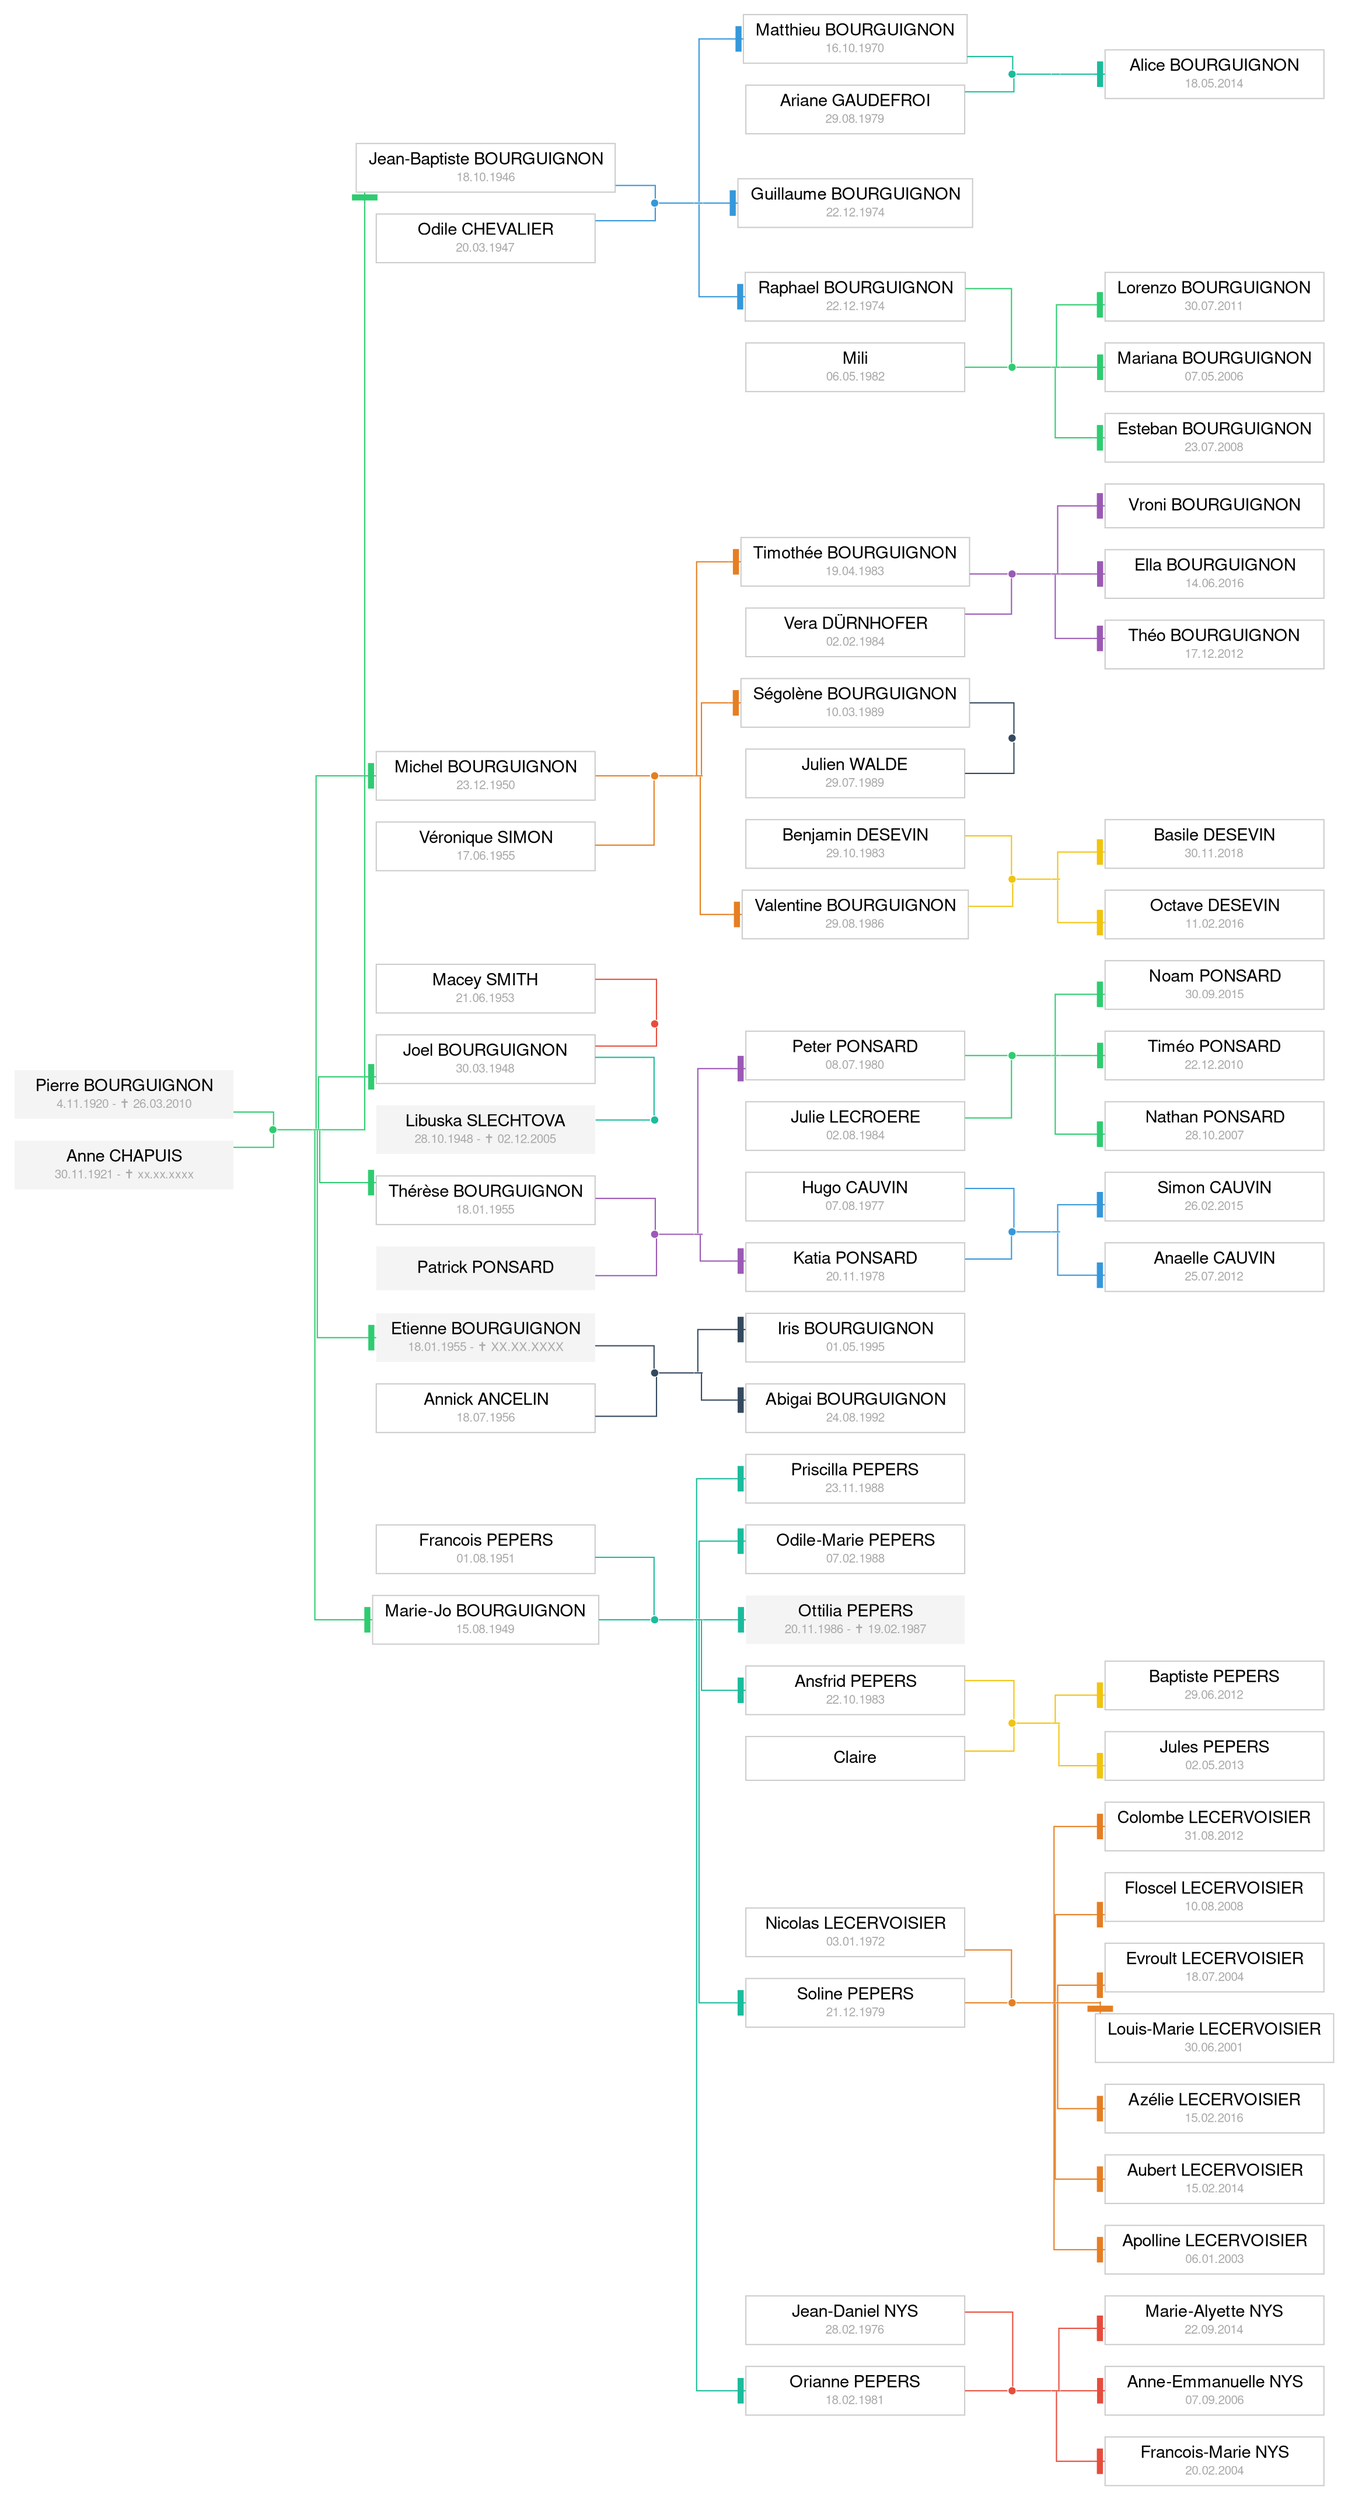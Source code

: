 digraph G {
  edge [
    dir="none"
    color="#cccccc"
  ]
  
  node [
    shape="box"
    style="filled"
    fontname="Helvetica, Arial, sans-serif"
    width=2.5
    fillcolor="white"
    color="#cccccc"
  ]
  
  rankdir="LR"
  ranksep=0.4
  splines="ortho"
  
  subgraph cluster_family_0 {
    label=""
    style="invis"
    margin=0
    
    # Family [Matthieu BOURGUIGNON, Ariane GAUDEFROI] -> [Alice BOURGUIGNON]
    # -------------------------------------------------------------------------
    
    union_0 [
      fillcolor="#1abc9c"
      shape="circle"
      style="filled"
      penwidth=1
      color="white"
      label=""
      height=0.1
      width=0.1
    ]
    
    {"Matthieu BOURGUIGNON", "Ariane GAUDEFROI"} -> union_0 [
      color="#1abc9c"
      weight=2
    ]
    union_0 -> siblings_0 [
      color="#1abc9c"
      weight=3
    ]
    siblings_0 [
      fillcolor="#1abc9c"
      shape="box"
      style="filled"
      label=""
      height=0.005
      penwidth=0
      width=0.1
    ]
    siblings_0 -> {"Alice BOURGUIGNON"} [
      color="#1abc9c"
      dir="forward"
      arrowhead="tee"
      arrowsize=2
      weight=2
    ]
  }
  
  subgraph cluster_family_1 {
    label=""
    style="invis"
    margin=0
    
    # Family [Raphael BOURGUIGNON, Mili] -> [Esteban BOURGUIGNON, Mariana BOURGUIGNON, Lorenzo BOURGUIGNON]
    # -------------------------------------------------------------------------
    
    union_1 [
      fillcolor="#2ecc71"
      shape="circle"
      style="filled"
      penwidth=1
      color="white"
      label=""
      height=0.1
      width=0.1
    ]
    
    {"Raphael BOURGUIGNON", Mili} -> union_1 [
      color="#2ecc71"
      weight=2
    ]
    union_1 -> siblings_1 [
      color="#2ecc71"
      weight=3
    ]
    siblings_1 [
      fillcolor="#2ecc71"
      shape="box"
      style="filled"
      label=""
      height=0.005
      penwidth=0
      width=0.1
    ]
    siblings_1 -> {"Esteban BOURGUIGNON", "Mariana BOURGUIGNON", "Lorenzo BOURGUIGNON"} [
      color="#2ecc71"
      dir="forward"
      arrowhead="tee"
      arrowsize=2
      weight=2
    ]
  }
  
  subgraph cluster_family_2 {
    label=""
    style="invis"
    margin=0
    
    # Family [Jean-Baptiste BOURGUIGNON, Odile CHEVALIER] -> [Matthieu BOURGUIGNON, Raphael BOURGUIGNON, Guillaume BOURGUIGNON]
    # -------------------------------------------------------------------------
    
    union_2 [
      fillcolor="#3498db"
      shape="circle"
      style="filled"
      penwidth=1
      color="white"
      label=""
      height=0.1
      width=0.1
    ]
    
    {"Jean-Baptiste BOURGUIGNON", "Odile CHEVALIER"} -> union_2 [
      color="#3498db"
      weight=2
    ]
    union_2 -> siblings_2 [
      color="#3498db"
      weight=3
    ]
    siblings_2 [
      fillcolor="#3498db"
      shape="box"
      style="filled"
      label=""
      height=0.005
      penwidth=0
      width=0.1
    ]
    siblings_2 -> {"Matthieu BOURGUIGNON", "Raphael BOURGUIGNON", "Guillaume BOURGUIGNON"} [
      color="#3498db"
      dir="forward"
      arrowhead="tee"
      arrowsize=2
      weight=2
    ]
  }
  
  subgraph cluster_family_3 {
    label=""
    style="invis"
    margin=0
    
    # Family [Timothée BOURGUIGNON, Vera DÜRNHOFER] -> [Théo BOURGUIGNON, Ella BOURGUIGNON, Vroni BOURGUIGNON]
    # -------------------------------------------------------------------------
    
    union_3 [
      fillcolor="#9b59b6"
      shape="circle"
      style="filled"
      penwidth=1
      color="white"
      label=""
      height=0.1
      width=0.1
    ]
    
    {"Timothée BOURGUIGNON", "Vera DÜRNHOFER"} -> union_3 [
      color="#9b59b6"
      weight=2
    ]
    union_3 -> siblings_3 [
      color="#9b59b6"
      weight=3
    ]
    siblings_3 [
      fillcolor="#9b59b6"
      shape="box"
      style="filled"
      label=""
      height=0.005
      penwidth=0
      width=0.1
    ]
    siblings_3 -> {"Théo BOURGUIGNON", "Ella BOURGUIGNON", "Vroni BOURGUIGNON"} [
      color="#9b59b6"
      dir="forward"
      arrowhead="tee"
      arrowsize=2
      weight=2
    ]
  }
  
  subgraph cluster_family_4 {
    label=""
    style="invis"
    margin=0
    
    # Family [Ségolène BOURGUIGNON, Julien WALDE] -> []
    # -------------------------------------------------------------------------
    
    union_4 [
      fillcolor="#34495e"
      shape="circle"
      style="filled"
      penwidth=1
      color="white"
      label=""
      height=0.1
      width=0.1
    ]
    
    {"Ségolène BOURGUIGNON", "Julien WALDE"} -> union_4 [
      color="#34495e"
      weight=2
    ]
  }
  
  subgraph cluster_family_5 {
    label=""
    style="invis"
    margin=0
    
    # Family [Benjamin DESEVIN, Valentine BOURGUIGNON] -> [Octave DESEVIN, Basile DESEVIN]
    # -------------------------------------------------------------------------
    
    union_5 [
      fillcolor="#f1c40f"
      shape="circle"
      style="filled"
      penwidth=1
      color="white"
      label=""
      height=0.1
      width=0.1
    ]
    
    {"Benjamin DESEVIN", "Valentine BOURGUIGNON"} -> union_5 [
      color="#f1c40f"
      weight=2
    ]
    union_5 -> siblings_5 [
      color="#f1c40f"
      weight=3
    ]
    siblings_5 [
      fillcolor="#f1c40f"
      shape="box"
      style="filled"
      label=""
      height=0.005
      penwidth=0
      width=0.1
    ]
    siblings_5 -> {"Octave DESEVIN", "Basile DESEVIN"} [
      color="#f1c40f"
      dir="forward"
      arrowhead="tee"
      arrowsize=2
      weight=2
    ]
  }
  
  subgraph cluster_family_6 {
    label=""
    style="invis"
    margin=0
    
    # Family [Michel BOURGUIGNON, Véronique SIMON] -> [Timothée BOURGUIGNON, Valentine BOURGUIGNON, Ségolène BOURGUIGNON]
    # -------------------------------------------------------------------------
    
    union_6 [
      fillcolor="#e67e22"
      shape="circle"
      style="filled"
      penwidth=1
      color="white"
      label=""
      height=0.1
      width=0.1
    ]
    
    {"Michel BOURGUIGNON", "Véronique SIMON"} -> union_6 [
      color="#e67e22"
      weight=2
    ]
    union_6 -> siblings_6 [
      color="#e67e22"
      weight=3
    ]
    siblings_6 [
      fillcolor="#e67e22"
      shape="box"
      style="filled"
      label=""
      height=0.005
      penwidth=0
      width=0.1
    ]
    siblings_6 -> {"Timothée BOURGUIGNON", "Valentine BOURGUIGNON", "Ségolène BOURGUIGNON"} [
      color="#e67e22"
      dir="forward"
      arrowhead="tee"
      arrowsize=2
      weight=2
    ]
  }
  
  subgraph cluster_family_7 {
    label=""
    style="invis"
    margin=0
    
    # Family [Joel BOURGUIGNON, Macey SMITH] -> []
    # -------------------------------------------------------------------------
    
    union_7 [
      fillcolor="#e74c3c"
      shape="circle"
      style="filled"
      penwidth=1
      color="white"
      label=""
      height=0.1
      width=0.1
    ]
    
    {"Joel BOURGUIGNON", "Macey SMITH"} -> union_7 [
      color="#e74c3c"
      weight=2
    ]
  }
  
  subgraph cluster_family_8 {
    label=""
    style="invis"
    margin=0
    
    # Family [Joel BOURGUIGNON, Libuska SLECHTOVA] -> []
    # -------------------------------------------------------------------------
    
    union_8 [
      fillcolor="#1abc9c"
      shape="circle"
      style="filled"
      penwidth=1
      color="white"
      label=""
      height=0.1
      width=0.1
    ]
    
    {"Joel BOURGUIGNON", "Libuska SLECHTOVA"} -> union_8 [
      color="#1abc9c"
      weight=2
    ]
  }
  
  subgraph cluster_family_9 {
    label=""
    style="invis"
    margin=0
    
    # Family [Peter PONSARD, Julie LECROERE] -> [Nathan PONSARD, Timéo PONSARD, Noam PONSARD]
    # -------------------------------------------------------------------------
    
    union_9 [
      fillcolor="#2ecc71"
      shape="circle"
      style="filled"
      penwidth=1
      color="white"
      label=""
      height=0.1
      width=0.1
    ]
    
    {"Peter PONSARD", "Julie LECROERE"} -> union_9 [
      color="#2ecc71"
      weight=2
    ]
    union_9 -> siblings_9 [
      color="#2ecc71"
      weight=3
    ]
    siblings_9 [
      fillcolor="#2ecc71"
      shape="box"
      style="filled"
      label=""
      height=0.005
      penwidth=0
      width=0.1
    ]
    siblings_9 -> {"Nathan PONSARD", "Timéo PONSARD", "Noam PONSARD"} [
      color="#2ecc71"
      dir="forward"
      arrowhead="tee"
      arrowsize=2
      weight=2
    ]
  }
  
  subgraph cluster_family_10 {
    label=""
    style="invis"
    margin=0
    
    # Family [Hugo CAUVIN, Katia PONSARD] -> [Anaelle CAUVIN, Simon CAUVIN]
    # -------------------------------------------------------------------------
    
    union_10 [
      fillcolor="#3498db"
      shape="circle"
      style="filled"
      penwidth=1
      color="white"
      label=""
      height=0.1
      width=0.1
    ]
    
    {"Hugo CAUVIN", "Katia PONSARD"} -> union_10 [
      color="#3498db"
      weight=2
    ]
    union_10 -> siblings_10 [
      color="#3498db"
      weight=3
    ]
    siblings_10 [
      fillcolor="#3498db"
      shape="box"
      style="filled"
      label=""
      height=0.005
      penwidth=0
      width=0.1
    ]
    siblings_10 -> {"Anaelle CAUVIN", "Simon CAUVIN"} [
      color="#3498db"
      dir="forward"
      arrowhead="tee"
      arrowsize=2
      weight=2
    ]
  }
  
  subgraph cluster_family_11 {
    label=""
    style="invis"
    margin=0
    
    # Family [Thérèse BOURGUIGNON, Patrick PONSARD] -> [Peter PONSARD, Katia PONSARD]
    # -------------------------------------------------------------------------
    
    union_11 [
      fillcolor="#9b59b6"
      shape="circle"
      style="filled"
      penwidth=1
      color="white"
      label=""
      height=0.1
      width=0.1
    ]
    
    {"Thérèse BOURGUIGNON", "Patrick PONSARD"} -> union_11 [
      color="#9b59b6"
      weight=2
    ]
    union_11 -> siblings_11 [
      color="#9b59b6"
      weight=3
    ]
    siblings_11 [
      fillcolor="#9b59b6"
      shape="box"
      style="filled"
      label=""
      height=0.005
      penwidth=0
      width=0.1
    ]
    siblings_11 -> {"Peter PONSARD", "Katia PONSARD"} [
      color="#9b59b6"
      dir="forward"
      arrowhead="tee"
      arrowsize=2
      weight=2
    ]
  }
  
  subgraph cluster_family_12 {
    label=""
    style="invis"
    margin=0
    
    # Family [Etienne BOURGUIGNON, Annick ANCELIN] -> [Abigai BOURGUIGNON, Iris BOURGUIGNON]
    # -------------------------------------------------------------------------
    
    union_12 [
      fillcolor="#34495e"
      shape="circle"
      style="filled"
      penwidth=1
      color="white"
      label=""
      height=0.1
      width=0.1
    ]
    
    {"Etienne BOURGUIGNON", "Annick ANCELIN"} -> union_12 [
      color="#34495e"
      weight=2
    ]
    union_12 -> siblings_12 [
      color="#34495e"
      weight=3
    ]
    siblings_12 [
      fillcolor="#34495e"
      shape="box"
      style="filled"
      label=""
      height=0.005
      penwidth=0
      width=0.1
    ]
    siblings_12 -> {"Abigai BOURGUIGNON", "Iris BOURGUIGNON"} [
      color="#34495e"
      dir="forward"
      arrowhead="tee"
      arrowsize=2
      weight=2
    ]
  }
  
  subgraph cluster_family_13 {
    label=""
    style="invis"
    margin=0
    
    # Family [Ansfrid PEPERS, Claire] -> [Jules PEPERS, Baptiste PEPERS]
    # -------------------------------------------------------------------------
    
    union_13 [
      fillcolor="#f1c40f"
      shape="circle"
      style="filled"
      penwidth=1
      color="white"
      label=""
      height=0.1
      width=0.1
    ]
    
    {"Ansfrid PEPERS", Claire} -> union_13 [
      color="#f1c40f"
      weight=2
    ]
    union_13 -> siblings_13 [
      color="#f1c40f"
      weight=3
    ]
    siblings_13 [
      fillcolor="#f1c40f"
      shape="box"
      style="filled"
      label=""
      height=0.005
      penwidth=0
      width=0.1
    ]
    siblings_13 -> {"Jules PEPERS", "Baptiste PEPERS"} [
      color="#f1c40f"
      dir="forward"
      arrowhead="tee"
      arrowsize=2
      weight=2
    ]
  }
  
  subgraph cluster_family_14 {
    label=""
    style="invis"
    margin=0
    
    # Family [Nicolas LECERVOISIER, Soline PEPERS] -> [Apolline LECERVOISIER, Aubert LECERVOISIER, Azélie LECERVOISIER, Louis-Marie LECERVOISIER, Evroult LECERVOISIER, Floscel LECERVOISIER, Colombe LECERVOISIER]
    # -------------------------------------------------------------------------
    
    union_14 [
      fillcolor="#e67e22"
      shape="circle"
      style="filled"
      penwidth=1
      color="white"
      label=""
      height=0.1
      width=0.1
    ]
    
    {"Nicolas LECERVOISIER", "Soline PEPERS"} -> union_14 [
      color="#e67e22"
      weight=2
    ]
    union_14 -> siblings_14 [
      color="#e67e22"
      weight=3
    ]
    siblings_14 [
      fillcolor="#e67e22"
      shape="box"
      style="filled"
      label=""
      height=0.005
      penwidth=0
      width=0.1
    ]
    siblings_14 -> {"Apolline LECERVOISIER", "Aubert LECERVOISIER", "Azélie LECERVOISIER", "Louis-Marie LECERVOISIER", "Evroult LECERVOISIER", "Floscel LECERVOISIER", "Colombe LECERVOISIER"} [
      color="#e67e22"
      dir="forward"
      arrowhead="tee"
      arrowsize=2
      weight=2
    ]
  }
  
  subgraph cluster_family_15 {
    label=""
    style="invis"
    margin=0
    
    # Family [Jean-Daniel NYS, Orianne PEPERS] -> [Francois-Marie NYS, Anne-Emmanuelle NYS, Marie-Alyette NYS]
    # -------------------------------------------------------------------------
    
    union_15 [
      fillcolor="#e74c3c"
      shape="circle"
      style="filled"
      penwidth=1
      color="white"
      label=""
      height=0.1
      width=0.1
    ]
    
    {"Jean-Daniel NYS", "Orianne PEPERS"} -> union_15 [
      color="#e74c3c"
      weight=2
    ]
    union_15 -> siblings_15 [
      color="#e74c3c"
      weight=3
    ]
    siblings_15 [
      fillcolor="#e74c3c"
      shape="box"
      style="filled"
      label=""
      height=0.005
      penwidth=0
      width=0.1
    ]
    siblings_15 -> {"Francois-Marie NYS", "Anne-Emmanuelle NYS", "Marie-Alyette NYS"} [
      color="#e74c3c"
      dir="forward"
      arrowhead="tee"
      arrowsize=2
      weight=2
    ]
  }
  
  subgraph cluster_family_16 {
    label=""
    style="invis"
    margin=0
    
    # Family [Francois PEPERS, Marie-Jo BOURGUIGNON] -> [Ansfrid PEPERS, Soline PEPERS, Orianne PEPERS, Ottilia PEPERS, Odile-Marie PEPERS, Priscilla PEPERS]
    # -------------------------------------------------------------------------
    
    union_16 [
      fillcolor="#1abc9c"
      shape="circle"
      style="filled"
      penwidth=1
      color="white"
      label=""
      height=0.1
      width=0.1
    ]
    
    {"Francois PEPERS", "Marie-Jo BOURGUIGNON"} -> union_16 [
      color="#1abc9c"
      weight=2
    ]
    union_16 -> siblings_16 [
      color="#1abc9c"
      weight=3
    ]
    siblings_16 [
      fillcolor="#1abc9c"
      shape="box"
      style="filled"
      label=""
      height=0.005
      penwidth=0
      width=0.1
    ]
    siblings_16 -> {"Ansfrid PEPERS", "Soline PEPERS", "Orianne PEPERS", "Ottilia PEPERS", "Odile-Marie PEPERS", "Priscilla PEPERS"} [
      color="#1abc9c"
      dir="forward"
      arrowhead="tee"
      arrowsize=2
      weight=2
    ]
  }
  
  subgraph cluster_family_17 {
    label=""
    style="invis"
    margin=0
    
    # Family [Pierre BOURGUIGNON, Anne CHAPUIS] -> [Jean-Baptiste BOURGUIGNON, Joel BOURGUIGNON, Marie-Jo BOURGUIGNON, Michel BOURGUIGNON, Thérèse BOURGUIGNON, Etienne BOURGUIGNON]
    # -------------------------------------------------------------------------
    
    union_17 [
      fillcolor="#2ecc71"
      shape="circle"
      style="filled"
      penwidth=1
      color="white"
      label=""
      height=0.1
      width=0.1
    ]
    
    {"Pierre BOURGUIGNON", "Anne CHAPUIS"} -> union_17 [
      color="#2ecc71"
      weight=2
    ]
    union_17 -> siblings_17 [
      color="#2ecc71"
      weight=3
    ]
    siblings_17 [
      fillcolor="#2ecc71"
      shape="box"
      style="filled"
      label=""
      height=0.005
      penwidth=0
      width=0.1
    ]
    siblings_17 -> {"Jean-Baptiste BOURGUIGNON", "Joel BOURGUIGNON", "Marie-Jo BOURGUIGNON", "Michel BOURGUIGNON", "Thérèse BOURGUIGNON", "Etienne BOURGUIGNON"} [
      color="#2ecc71"
      dir="forward"
      arrowhead="tee"
      arrowsize=2
      weight=2
    ]
  }
  "Véronique SIMON" [
    label=<<table align="center" border="0" cellpadding="0" cellspacing="2" width="4"><tr><td align="center">Véronique SIMON</td></tr><tr><td align="center"><font point-size="10" color="#aaaaaa">17.06.1955</font></td></tr></table>>
  ]
  "Michel BOURGUIGNON" [
    label=<<table align="center" border="0" cellpadding="0" cellspacing="2" width="4"><tr><td align="center">Michel BOURGUIGNON</td></tr><tr><td align="center"><font point-size="10" color="#aaaaaa">23.12.1950</font></td></tr></table>>
  ]
  "Timothée BOURGUIGNON" [
    label=<<table align="center" border="0" cellpadding="0" cellspacing="2" width="4"><tr><td align="center">Timothée BOURGUIGNON</td></tr><tr><td align="center"><font point-size="10" color="#aaaaaa">19.04.1983</font></td></tr></table>>
  ]
  "Vera DÜRNHOFER" [
    label=<<table align="center" border="0" cellpadding="0" cellspacing="2" width="4"><tr><td align="center">Vera DÜRNHOFER</td></tr><tr><td align="center"><font point-size="10" color="#aaaaaa">02.02.1984</font></td></tr></table>>
  ]
  "Théo BOURGUIGNON" [
    label=<<table align="center" border="0" cellpadding="0" cellspacing="2" width="4"><tr><td align="center">Théo BOURGUIGNON</td></tr><tr><td align="center"><font point-size="10" color="#aaaaaa">17.12.2012</font></td></tr></table>>
  ]
  "Ella BOURGUIGNON" [
    label=<<table align="center" border="0" cellpadding="0" cellspacing="2" width="4"><tr><td align="center">Ella BOURGUIGNON</td></tr><tr><td align="center"><font point-size="10" color="#aaaaaa">14.06.2016</font></td></tr></table>>
  ]
  "Valentine BOURGUIGNON" [
    label=<<table align="center" border="0" cellpadding="0" cellspacing="2" width="4"><tr><td align="center">Valentine BOURGUIGNON</td></tr><tr><td align="center"><font point-size="10" color="#aaaaaa">29.08.1986</font></td></tr></table>>
  ]
  "Benjamin DESEVIN" [
    label=<<table align="center" border="0" cellpadding="0" cellspacing="2" width="4"><tr><td align="center">Benjamin DESEVIN</td></tr><tr><td align="center"><font point-size="10" color="#aaaaaa">29.10.1983</font></td></tr></table>>
  ]
  "Octave DESEVIN" [
    label=<<table align="center" border="0" cellpadding="0" cellspacing="2" width="4"><tr><td align="center">Octave DESEVIN</td></tr><tr><td align="center"><font point-size="10" color="#aaaaaa">11.02.2016</font></td></tr></table>>
  ]
  "Basile DESEVIN" [
    label=<<table align="center" border="0" cellpadding="0" cellspacing="2" width="4"><tr><td align="center">Basile DESEVIN</td></tr><tr><td align="center"><font point-size="10" color="#aaaaaa">30.11.2018</font></td></tr></table>>
  ]
  "Ségolène BOURGUIGNON" [
    label=<<table align="center" border="0" cellpadding="0" cellspacing="2" width="4"><tr><td align="center">Ségolène BOURGUIGNON</td></tr><tr><td align="center"><font point-size="10" color="#aaaaaa">10.03.1989</font></td></tr></table>>
  ]
  "Julien WALDE" [
    label=<<table align="center" border="0" cellpadding="0" cellspacing="2" width="4"><tr><td align="center">Julien WALDE</td></tr><tr><td align="center"><font point-size="10" color="#aaaaaa">29.07.1989</font></td></tr></table>>
  ]
  "Hugo CAUVIN" [
    label=<<table align="center" border="0" cellpadding="0" cellspacing="2" width="4"><tr><td align="center">Hugo CAUVIN</td></tr><tr><td align="center"><font point-size="10" color="#aaaaaa">07.08.1977</font></td></tr></table>>
  ]
  "Katia PONSARD" [
    label=<<table align="center" border="0" cellpadding="0" cellspacing="2" width="4"><tr><td align="center">Katia PONSARD</td></tr><tr><td align="center"><font point-size="10" color="#aaaaaa">20.11.1978</font></td></tr></table>>
  ]
  "Anaelle CAUVIN" [
    label=<<table align="center" border="0" cellpadding="0" cellspacing="2" width="4"><tr><td align="center">Anaelle CAUVIN</td></tr><tr><td align="center"><font point-size="10" color="#aaaaaa">25.07.2012</font></td></tr></table>>
  ]
  "Simon CAUVIN" [
    label=<<table align="center" border="0" cellpadding="0" cellspacing="2" width="4"><tr><td align="center">Simon CAUVIN</td></tr><tr><td align="center"><font point-size="10" color="#aaaaaa">26.02.2015</font></td></tr></table>>
  ]
  "Nathan PONSARD" [
    label=<<table align="center" border="0" cellpadding="0" cellspacing="2" width="4"><tr><td align="center">Nathan PONSARD</td></tr><tr><td align="center"><font point-size="10" color="#aaaaaa">28.10.2007</font></td></tr></table>>
  ]
  "Timéo PONSARD" [
    label=<<table align="center" border="0" cellpadding="0" cellspacing="2" width="4"><tr><td align="center">Timéo PONSARD</td></tr><tr><td align="center"><font point-size="10" color="#aaaaaa">22.12.2010</font></td></tr></table>>
  ]
  "Noam PONSARD" [
    label=<<table align="center" border="0" cellpadding="0" cellspacing="2" width="4"><tr><td align="center">Noam PONSARD</td></tr><tr><td align="center"><font point-size="10" color="#aaaaaa">30.09.2015</font></td></tr></table>>
  ]
  "Peter PONSARD" [
    label=<<table align="center" border="0" cellpadding="0" cellspacing="2" width="4"><tr><td align="center">Peter PONSARD</td></tr><tr><td align="center"><font point-size="10" color="#aaaaaa">08.07.1980</font></td></tr></table>>
  ]
  "Julie LECROERE" [
    label=<<table align="center" border="0" cellpadding="0" cellspacing="2" width="4"><tr><td align="center">Julie LECROERE</td></tr><tr><td align="center"><font point-size="10" color="#aaaaaa">02.08.1984</font></td></tr></table>>
  ]
  "Thérèse BOURGUIGNON" [
    label=<<table align="center" border="0" cellpadding="0" cellspacing="2" width="4"><tr><td align="center">Thérèse BOURGUIGNON</td></tr><tr><td align="center"><font point-size="10" color="#aaaaaa">18.01.1955</font></td></tr></table>>
  ]
  "Patrick PONSARD" [
    label="Patrick PONSARD"
    style="filled"
    fillcolor="#f4f4f4"
    penwidth=0
  ]
  "Jean-Daniel NYS" [
    label=<<table align="center" border="0" cellpadding="0" cellspacing="2" width="4"><tr><td align="center">Jean-Daniel NYS</td></tr><tr><td align="center"><font point-size="10" color="#aaaaaa">28.02.1976</font></td></tr></table>>
  ]
  "Orianne PEPERS" [
    label=<<table align="center" border="0" cellpadding="0" cellspacing="2" width="4"><tr><td align="center">Orianne PEPERS</td></tr><tr><td align="center"><font point-size="10" color="#aaaaaa">18.02.1981</font></td></tr></table>>
  ]
  "Francois-Marie NYS" [
    label=<<table align="center" border="0" cellpadding="0" cellspacing="2" width="4"><tr><td align="center">Francois-Marie NYS</td></tr><tr><td align="center"><font point-size="10" color="#aaaaaa">20.02.2004</font></td></tr></table>>
  ]
  "Anne-Emmanuelle NYS" [
    label=<<table align="center" border="0" cellpadding="0" cellspacing="2" width="4"><tr><td align="center">Anne-Emmanuelle NYS</td></tr><tr><td align="center"><font point-size="10" color="#aaaaaa">07.09.2006</font></td></tr></table>>
  ]
  "Marie-Alyette NYS" [
    label=<<table align="center" border="0" cellpadding="0" cellspacing="2" width="4"><tr><td align="center">Marie-Alyette NYS</td></tr><tr><td align="center"><font point-size="10" color="#aaaaaa">22.09.2014</font></td></tr></table>>
  ]
  "Apolline LECERVOISIER" [
    label=<<table align="center" border="0" cellpadding="0" cellspacing="2" width="4"><tr><td align="center">Apolline LECERVOISIER</td></tr><tr><td align="center"><font point-size="10" color="#aaaaaa">06.01.2003</font></td></tr></table>>
  ]
  "Aubert LECERVOISIER" [
    label=<<table align="center" border="0" cellpadding="0" cellspacing="2" width="4"><tr><td align="center">Aubert LECERVOISIER</td></tr><tr><td align="center"><font point-size="10" color="#aaaaaa">15.02.2014</font></td></tr></table>>
  ]
  "Azélie LECERVOISIER" [
    label=<<table align="center" border="0" cellpadding="0" cellspacing="2" width="4"><tr><td align="center">Azélie LECERVOISIER</td></tr><tr><td align="center"><font point-size="10" color="#aaaaaa">15.02.2016</font></td></tr></table>>
  ]
  "Louis-Marie LECERVOISIER" [
    label=<<table align="center" border="0" cellpadding="0" cellspacing="2" width="4"><tr><td align="center">Louis-Marie LECERVOISIER</td></tr><tr><td align="center"><font point-size="10" color="#aaaaaa">30.06.2001</font></td></tr></table>>
  ]
  "Evroult LECERVOISIER" [
    label=<<table align="center" border="0" cellpadding="0" cellspacing="2" width="4"><tr><td align="center">Evroult LECERVOISIER</td></tr><tr><td align="center"><font point-size="10" color="#aaaaaa">18.07.2004</font></td></tr></table>>
  ]
  "Floscel LECERVOISIER" [
    label=<<table align="center" border="0" cellpadding="0" cellspacing="2" width="4"><tr><td align="center">Floscel LECERVOISIER</td></tr><tr><td align="center"><font point-size="10" color="#aaaaaa">10.08.2008</font></td></tr></table>>
  ]
  "Colombe LECERVOISIER" [
    label=<<table align="center" border="0" cellpadding="0" cellspacing="2" width="4"><tr><td align="center">Colombe LECERVOISIER</td></tr><tr><td align="center"><font point-size="10" color="#aaaaaa">31.08.2012</font></td></tr></table>>
  ]
  "Nicolas LECERVOISIER" [
    label=<<table align="center" border="0" cellpadding="0" cellspacing="2" width="4"><tr><td align="center">Nicolas LECERVOISIER</td></tr><tr><td align="center"><font point-size="10" color="#aaaaaa">03.01.1972</font></td></tr></table>>
  ]
  "Soline PEPERS" [
    label=<<table align="center" border="0" cellpadding="0" cellspacing="2" width="4"><tr><td align="center">Soline PEPERS</td></tr><tr><td align="center"><font point-size="10" color="#aaaaaa">21.12.1979</font></td></tr></table>>
  ]
  "Jules PEPERS" [
    label=<<table align="center" border="0" cellpadding="0" cellspacing="2" width="4"><tr><td align="center">Jules PEPERS</td></tr><tr><td align="center"><font point-size="10" color="#aaaaaa">02.05.2013</font></td></tr></table>>
  ]
  "Baptiste PEPERS" [
    label=<<table align="center" border="0" cellpadding="0" cellspacing="2" width="4"><tr><td align="center">Baptiste PEPERS</td></tr><tr><td align="center"><font point-size="10" color="#aaaaaa">29.06.2012</font></td></tr></table>>
  ]
  "Ansfrid PEPERS" [
    label=<<table align="center" border="0" cellpadding="0" cellspacing="2" width="4"><tr><td align="center">Ansfrid PEPERS</td></tr><tr><td align="center"><font point-size="10" color="#aaaaaa">22.10.1983</font></td></tr></table>>
  ]
  "Claire" [
    label="Claire"
  ]
  "Francois PEPERS" [
    label=<<table align="center" border="0" cellpadding="0" cellspacing="2" width="4"><tr><td align="center">Francois PEPERS</td></tr><tr><td align="center"><font point-size="10" color="#aaaaaa">01.08.1951</font></td></tr></table>>
  ]
  "Marie-Jo BOURGUIGNON" [
    label=<<table align="center" border="0" cellpadding="0" cellspacing="2" width="4"><tr><td align="center">Marie-Jo BOURGUIGNON</td></tr><tr><td align="center"><font point-size="10" color="#aaaaaa">15.08.1949</font></td></tr></table>>
  ]
  "Ottilia PEPERS" [
    label=<<table align="center" border="0" cellpadding="0" cellspacing="2" width="4"><tr><td align="center">Ottilia PEPERS</td></tr><tr><td align="center"><font point-size="10" color="#aaaaaa">20.11.1986 - ✝ 19.02.1987</font></td></tr></table>>
    style="filled"
    fillcolor="#f4f4f4"
    penwidth=0
  ]
  "Odile-Marie PEPERS" [
    label=<<table align="center" border="0" cellpadding="0" cellspacing="2" width="4"><tr><td align="center">Odile-Marie PEPERS</td></tr><tr><td align="center"><font point-size="10" color="#aaaaaa">07.02.1988</font></td></tr></table>>
  ]
  "Priscilla PEPERS" [
    label=<<table align="center" border="0" cellpadding="0" cellspacing="2" width="4"><tr><td align="center">Priscilla PEPERS</td></tr><tr><td align="center"><font point-size="10" color="#aaaaaa">23.11.1988</font></td></tr></table>>
  ]
  "Abigai BOURGUIGNON" [
    label=<<table align="center" border="0" cellpadding="0" cellspacing="2" width="4"><tr><td align="center">Abigai BOURGUIGNON</td></tr><tr><td align="center"><font point-size="10" color="#aaaaaa">24.08.1992</font></td></tr></table>>
  ]
  "Iris BOURGUIGNON" [
    label=<<table align="center" border="0" cellpadding="0" cellspacing="2" width="4"><tr><td align="center">Iris BOURGUIGNON</td></tr><tr><td align="center"><font point-size="10" color="#aaaaaa">01.05.1995</font></td></tr></table>>
  ]
  "Etienne BOURGUIGNON" [
    label=<<table align="center" border="0" cellpadding="0" cellspacing="2" width="4"><tr><td align="center">Etienne BOURGUIGNON</td></tr><tr><td align="center"><font point-size="10" color="#aaaaaa">18.01.1955 - ✝ XX.XX.XXXX</font></td></tr></table>>
    style="filled"
    fillcolor="#f4f4f4"
    penwidth=0
  ]
  "Annick ANCELIN" [
    label=<<table align="center" border="0" cellpadding="0" cellspacing="2" width="4"><tr><td align="center">Annick ANCELIN</td></tr><tr><td align="center"><font point-size="10" color="#aaaaaa">18.07.1956</font></td></tr></table>>
  ]
  "Joel BOURGUIGNON" [
    label=<<table align="center" border="0" cellpadding="0" cellspacing="2" width="4"><tr><td align="center">Joel BOURGUIGNON</td></tr><tr><td align="center"><font point-size="10" color="#aaaaaa">30.03.1948</font></td></tr></table>>
  ]
  "Libuska SLECHTOVA" [
    label=<<table align="center" border="0" cellpadding="0" cellspacing="2" width="4"><tr><td align="center">Libuska SLECHTOVA</td></tr><tr><td align="center"><font point-size="10" color="#aaaaaa">28.10.1948 - ✝ 02.12.2005</font></td></tr></table>>
    style="filled"
    fillcolor="#f4f4f4"
    penwidth=0
  ]
  "Macey SMITH" [
    label=<<table align="center" border="0" cellpadding="0" cellspacing="2" width="4"><tr><td align="center">Macey SMITH</td></tr><tr><td align="center"><font point-size="10" color="#aaaaaa">21.06.1953</font></td></tr></table>>
  ]
  "Esteban BOURGUIGNON" [
    label=<<table align="center" border="0" cellpadding="0" cellspacing="2" width="4"><tr><td align="center">Esteban BOURGUIGNON</td></tr><tr><td align="center"><font point-size="10" color="#aaaaaa">23.07.2008</font></td></tr></table>>
  ]
  "Mariana BOURGUIGNON" [
    label=<<table align="center" border="0" cellpadding="0" cellspacing="2" width="4"><tr><td align="center">Mariana BOURGUIGNON</td></tr><tr><td align="center"><font point-size="10" color="#aaaaaa">07.05.2006</font></td></tr></table>>
  ]
  "Lorenzo BOURGUIGNON" [
    label=<<table align="center" border="0" cellpadding="0" cellspacing="2" width="4"><tr><td align="center">Lorenzo BOURGUIGNON</td></tr><tr><td align="center"><font point-size="10" color="#aaaaaa">30.07.2011</font></td></tr></table>>
  ]
  "Raphael BOURGUIGNON" [
    label=<<table align="center" border="0" cellpadding="0" cellspacing="2" width="4"><tr><td align="center">Raphael BOURGUIGNON</td></tr><tr><td align="center"><font point-size="10" color="#aaaaaa">22.12.1974</font></td></tr></table>>
  ]
  "Mili" [
    label=<<table align="center" border="0" cellpadding="0" cellspacing="2" width="4"><tr><td align="center">Mili</td></tr><tr><td align="center"><font point-size="10" color="#aaaaaa">06.05.1982</font></td></tr></table>>
  ]
  "Alice BOURGUIGNON" [
    label=<<table align="center" border="0" cellpadding="0" cellspacing="2" width="4"><tr><td align="center">Alice BOURGUIGNON</td></tr><tr><td align="center"><font point-size="10" color="#aaaaaa">18.05.2014</font></td></tr></table>>
  ]
  "Matthieu BOURGUIGNON" [
    label=<<table align="center" border="0" cellpadding="0" cellspacing="2" width="4"><tr><td align="center">Matthieu BOURGUIGNON</td></tr><tr><td align="center"><font point-size="10" color="#aaaaaa">16.10.1970</font></td></tr></table>>
  ]
  "Ariane GAUDEFROI" [
    label=<<table align="center" border="0" cellpadding="0" cellspacing="2" width="4"><tr><td align="center">Ariane GAUDEFROI</td></tr><tr><td align="center"><font point-size="10" color="#aaaaaa">29.08.1979</font></td></tr></table>>
  ]
  "Guillaume BOURGUIGNON" [
    label=<<table align="center" border="0" cellpadding="0" cellspacing="2" width="4"><tr><td align="center">Guillaume BOURGUIGNON</td></tr><tr><td align="center"><font point-size="10" color="#aaaaaa">22.12.1974</font></td></tr></table>>
  ]
  "Jean-Baptiste BOURGUIGNON" [
    label=<<table align="center" border="0" cellpadding="0" cellspacing="2" width="4"><tr><td align="center">Jean-Baptiste BOURGUIGNON</td></tr><tr><td align="center"><font point-size="10" color="#aaaaaa">18.10.1946</font></td></tr></table>>
  ]
  "Odile CHEVALIER" [
    label=<<table align="center" border="0" cellpadding="0" cellspacing="2" width="4"><tr><td align="center">Odile CHEVALIER</td></tr><tr><td align="center"><font point-size="10" color="#aaaaaa">20.03.1947</font></td></tr></table>>
  ]
  "Pierre BOURGUIGNON" [
    label=<<table align="center" border="0" cellpadding="0" cellspacing="2" width="4"><tr><td align="center">Pierre BOURGUIGNON</td></tr><tr><td align="center"><font point-size="10" color="#aaaaaa">4.11.1920 - ✝ 26.03.2010</font></td></tr></table>>
    style="filled"
    fillcolor="#f4f4f4"
    penwidth=0
  ]
  "Anne CHAPUIS" [
    label=<<table align="center" border="0" cellpadding="0" cellspacing="2" width="4"><tr><td align="center">Anne CHAPUIS</td></tr><tr><td align="center"><font point-size="10" color="#aaaaaa">30.11.1921 - ✝ xx.xx.xxxx</font></td></tr></table>>
    style="filled"
    fillcolor="#f4f4f4"
    penwidth=0
  ]
}
